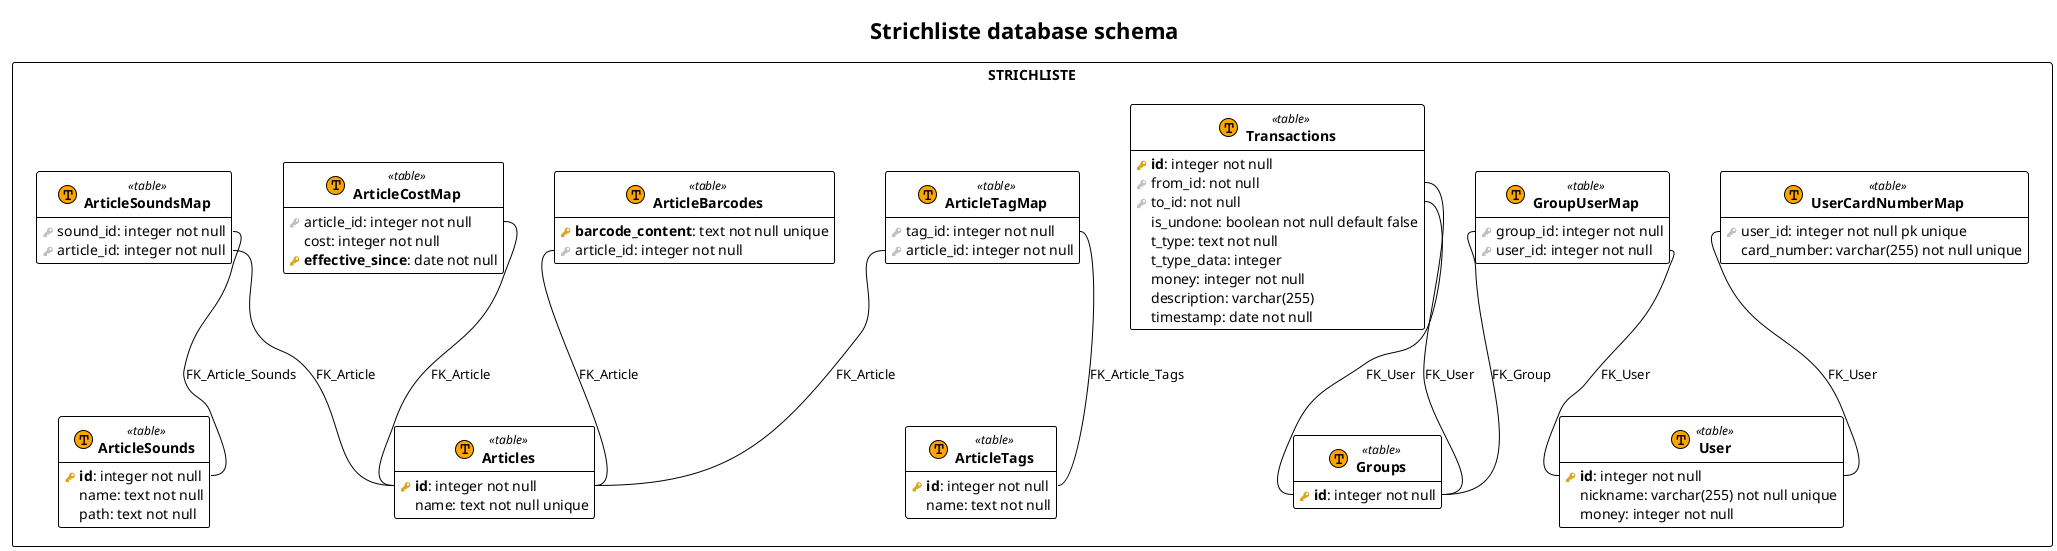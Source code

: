 @startuml
!theme plain
hide empty methods

!procedure $schema($name, $slug)
package "$name" as $slug <<Rectangle>>
!endprocedure

!procedure $table($name, $slug)
entity "<b>$name</b>" as $slug << (T, Orange) table >>
!endprocedure

!procedure $view($name, $slug)
entity "<b>$name</b>" as $slug << (V, Aquamarine) view >>
!endprocedure

!procedure $pk($name)
<color:#GoldenRod><&key></color> <b>$name</b>
!endprocedure

!procedure $fk($name)
<color:#Silver><&key></color> $name
!endprocedure

!procedure $column($name)
{field} <color:#White><&media-record></color> $name
!endprocedure

title "Strichliste database schema"

$schema("STRICHLISTE", "strichliste") {
	$table("User", "users") {
		$pk("id"): integer not null
	    $column("nickname"): varchar(255) not null unique
	    $column("money"): integer not null
	}

	$table("UserCardNumberMap", "user_card_number_map") {
	    $fk("user_id"): integer not null pk unique
	    $column("card_number"): varchar(255) not null unique
	}

	$table("Groups", "groups") {
		$pk("id"): integer not null
	}

	$table("GroupUserMap", "group_user_map") {
		$fk("group_id"): integer not null
		$fk("user_id"): integer not null
	}

	$table("Transactions", "transactions") {
		$pk("id"): integer not null
	    $fk("from_id"): not null
	    $fk("to_id"): not null
	    $column("is_undone"): boolean not null default false
	    $column("t_type"): text not null
	    $column("t_type_data"): integer
	    $column("money"): integer not null
	    $column("description"): varchar(255)
	    $column("timestamp"): date not null
	}

	$table("Articles", "articles") {
		$pk("id"): integer not null
		$column("name"): text not null unique
	}

	$table("ArticleBarcodes", "article_barcodes") {
	    $pk("barcode_content"): text not null unique
	    $fk("article_id"): integer not null
	}

	$table("ArticleTags", "article_tags") {
	    $pk("id"): integer not null
	    $column("name"): text not null
	}

	$table("ArticleTagMap", "article_tag_map") {
	    $fk("tag_id"): integer not null
	    $fk("article_id"): integer not null
	}

	$table("ArticleSounds", "article_sounds") {
	    $pk("id"): integer not null
	    $column("name"): text not null
	    $column("path"): text not null
	}

	$table("ArticleSoundsMap", "article_sounds_map") {
	    $fk("sound_id"): integer not null
	    $fk("article_id"): integer not null
	}

	$table("ArticleCostMap", "article_cost_map") {
	    $fk("article_id"): integer not null
	    $column("cost"): integer not null
	    $pk("effective_since"): date not null
	}
}

strichliste.user_card_number_map::user_id -- strichliste.users::id : FK_User

strichliste.group_user_map::group_id -- strichliste.groups::id : FK_Group
strichliste.group_user_map::user_id -- strichliste.users::id : FK_User

strichliste.transactions::from_id -- strichliste.groups::id : FK_User
strichliste.transactions::to_id -- strichliste.groups::id : FK_User

strichliste.article_barcodes::article_id -- strichliste.articles::id : FK_Article

strichliste.article_tag_map::tag_id -- strichliste.article_tags::id : FK_Article_Tags
strichliste.article_tag_map::article_id -- strichliste.articles::id : FK_Article

strichliste.article_sounds_map::sound_id -- strichliste.article_sounds::id : FK_Article_Sounds
strichliste.article_sounds_map::article_id -- strichliste.articles::id : FK_Article

strichliste.article_cost_map::article_id -- strichliste.articles::id : FK_Article

@enduml
